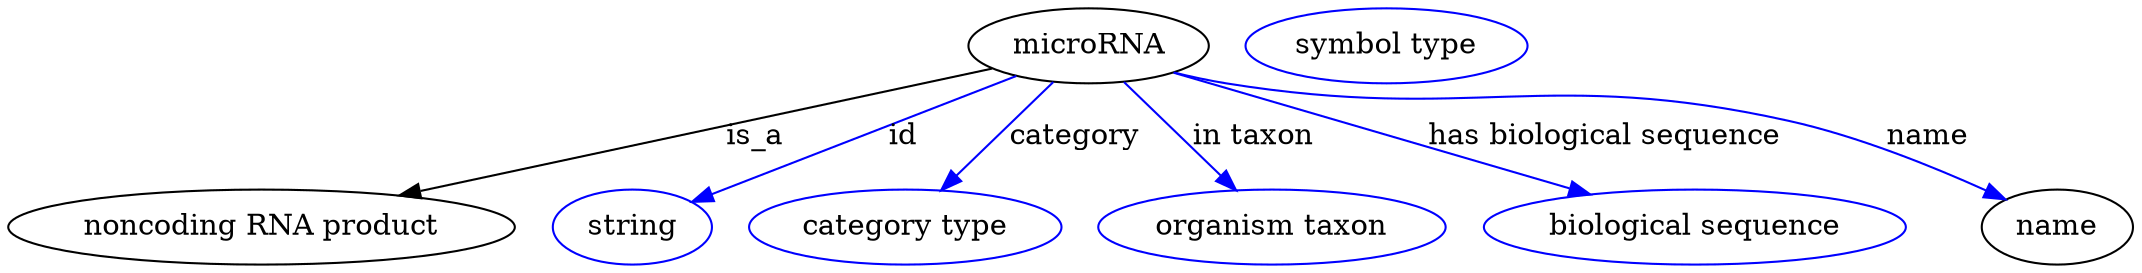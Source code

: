 digraph {
	graph [bb="0,0,828.04,123"];
	node [label="\N"];
	microRNA	[height=0.5,
		label=microRNA,
		pos="421.49,105",
		width=1.3902];
	"noncoding RNA product"	[height=0.5,
		pos="97.491,18",
		width=2.7081];
	microRNA -> "noncoding RNA product"	[label=is_a,
		lp="290.49,61.5",
		pos="e,151.26,33.105 382.41,93.747 327.5,79.341 226.88,52.944 161.1,35.687"];
	id	[color=blue,
		height=0.5,
		label=string,
		pos="243.49,18",
		width=0.84854];
	microRNA -> id	[color=blue,
		label=id,
		lp="348.99,61.5",
		pos="e,266.52,29.998 392.5,90.154 360.49,74.869 309.09,50.327 275.81,34.434",
		style=solid];
	category	[color=blue,
		height=0.5,
		label="category type",
		pos="350.49,18",
		width=1.6249];
	microRNA -> category	[color=blue,
		label=category,
		lp="413.99,61.5",
		pos="e,364.38,35.629 407.8,87.611 397.36,75.11 382.81,57.687 370.98,43.527",
		style=solid];
	"in taxon"	[color=blue,
		height=0.5,
		label="organism taxon",
		pos="492.49,18",
		width=1.8234];
	microRNA -> "in taxon"	[color=blue,
		label="in taxon",
		lp="483.99,61.5",
		pos="e,478.6,35.629 435.18,87.611 445.62,75.11 460.18,57.687 472,43.527",
		style=solid];
	"has biological sequence"	[color=blue,
		height=0.5,
		label="biological sequence",
		pos="656.49,18",
		width=2.2387];
	microRNA -> "has biological sequence"	[color=blue,
		label="has biological sequence",
		lp="618.49,61.5",
		pos="e,615.87,33.692 455.41,91.731 494.96,77.425 560.71,53.644 606.2,37.189",
		style=solid];
	name	[height=0.5,
		pos="797.49,18",
		width=0.84854];
	microRNA -> name	[color=blue,
		label=name,
		lp="742.99,61.5",
		pos="e,776.38,31.226 457.42,92.45 464.98,90.359 472.95,88.402 480.49,87 571.29,70.137 598.17,92.445 687.49,69 715.77,61.577 745.86,47.417 \
767.41,36.055",
		style=solid];
	"macromolecular machine_name"	[color=blue,
		height=0.5,
		label="symbol type",
		pos="544.49,105",
		width=1.5165];
}

